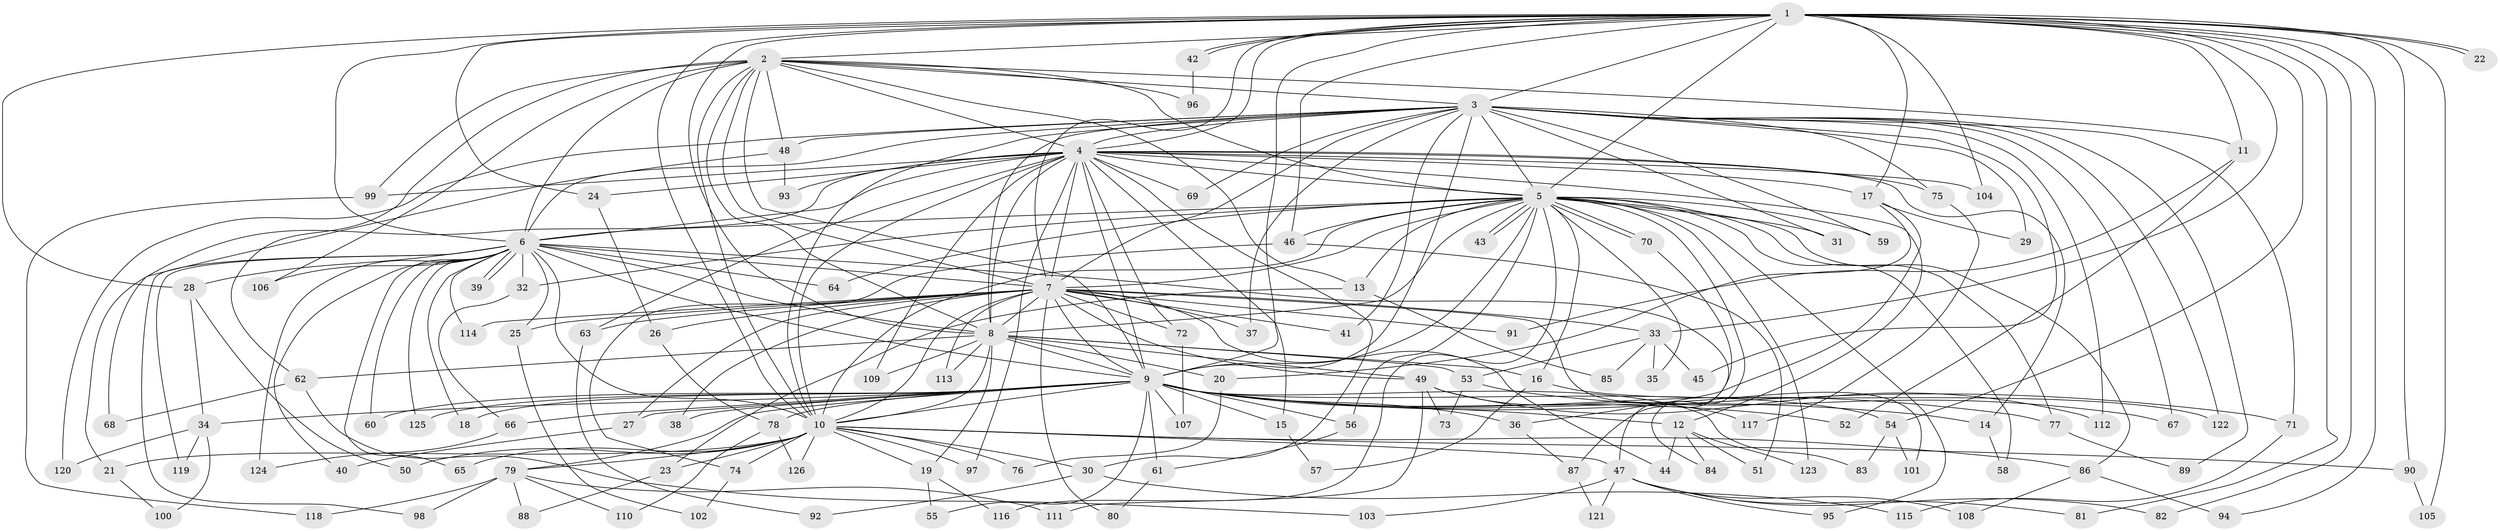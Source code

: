 // coarse degree distribution, {22: 0.01020408163265306, 13: 0.01020408163265306, 38: 0.01020408163265306, 41: 0.01020408163265306, 23: 0.01020408163265306, 21: 0.02040816326530612, 18: 0.01020408163265306, 4: 0.14285714285714285, 5: 0.04081632653061224, 2: 0.5306122448979592, 3: 0.14285714285714285, 1: 0.030612244897959183, 6: 0.02040816326530612, 8: 0.01020408163265306}
// Generated by graph-tools (version 1.1) at 2025/23/03/03/25 07:23:43]
// undirected, 126 vertices, 277 edges
graph export_dot {
graph [start="1"]
  node [color=gray90,style=filled];
  1;
  2;
  3;
  4;
  5;
  6;
  7;
  8;
  9;
  10;
  11;
  12;
  13;
  14;
  15;
  16;
  17;
  18;
  19;
  20;
  21;
  22;
  23;
  24;
  25;
  26;
  27;
  28;
  29;
  30;
  31;
  32;
  33;
  34;
  35;
  36;
  37;
  38;
  39;
  40;
  41;
  42;
  43;
  44;
  45;
  46;
  47;
  48;
  49;
  50;
  51;
  52;
  53;
  54;
  55;
  56;
  57;
  58;
  59;
  60;
  61;
  62;
  63;
  64;
  65;
  66;
  67;
  68;
  69;
  70;
  71;
  72;
  73;
  74;
  75;
  76;
  77;
  78;
  79;
  80;
  81;
  82;
  83;
  84;
  85;
  86;
  87;
  88;
  89;
  90;
  91;
  92;
  93;
  94;
  95;
  96;
  97;
  98;
  99;
  100;
  101;
  102;
  103;
  104;
  105;
  106;
  107;
  108;
  109;
  110;
  111;
  112;
  113;
  114;
  115;
  116;
  117;
  118;
  119;
  120;
  121;
  122;
  123;
  124;
  125;
  126;
  1 -- 2;
  1 -- 3;
  1 -- 4;
  1 -- 5;
  1 -- 6;
  1 -- 7;
  1 -- 8;
  1 -- 9;
  1 -- 10;
  1 -- 11;
  1 -- 17;
  1 -- 22;
  1 -- 22;
  1 -- 24;
  1 -- 28;
  1 -- 33;
  1 -- 42;
  1 -- 42;
  1 -- 46;
  1 -- 54;
  1 -- 81;
  1 -- 82;
  1 -- 90;
  1 -- 94;
  1 -- 104;
  1 -- 105;
  2 -- 3;
  2 -- 4;
  2 -- 5;
  2 -- 6;
  2 -- 7;
  2 -- 8;
  2 -- 9;
  2 -- 10;
  2 -- 11;
  2 -- 13;
  2 -- 48;
  2 -- 62;
  2 -- 96;
  2 -- 99;
  2 -- 106;
  3 -- 4;
  3 -- 5;
  3 -- 6;
  3 -- 7;
  3 -- 8;
  3 -- 9;
  3 -- 10;
  3 -- 29;
  3 -- 31;
  3 -- 37;
  3 -- 41;
  3 -- 45;
  3 -- 48;
  3 -- 59;
  3 -- 67;
  3 -- 69;
  3 -- 71;
  3 -- 75;
  3 -- 89;
  3 -- 112;
  3 -- 120;
  3 -- 122;
  4 -- 5;
  4 -- 6;
  4 -- 7;
  4 -- 8;
  4 -- 9;
  4 -- 10;
  4 -- 12;
  4 -- 14;
  4 -- 15;
  4 -- 17;
  4 -- 21;
  4 -- 24;
  4 -- 30;
  4 -- 63;
  4 -- 69;
  4 -- 72;
  4 -- 75;
  4 -- 93;
  4 -- 97;
  4 -- 99;
  4 -- 104;
  4 -- 109;
  5 -- 6;
  5 -- 7;
  5 -- 8;
  5 -- 9;
  5 -- 10;
  5 -- 13;
  5 -- 16;
  5 -- 31;
  5 -- 32;
  5 -- 35;
  5 -- 43;
  5 -- 43;
  5 -- 46;
  5 -- 56;
  5 -- 58;
  5 -- 59;
  5 -- 64;
  5 -- 70;
  5 -- 70;
  5 -- 77;
  5 -- 84;
  5 -- 86;
  5 -- 95;
  5 -- 116;
  5 -- 123;
  6 -- 7;
  6 -- 8;
  6 -- 9;
  6 -- 10;
  6 -- 18;
  6 -- 25;
  6 -- 28;
  6 -- 32;
  6 -- 39;
  6 -- 39;
  6 -- 40;
  6 -- 47;
  6 -- 60;
  6 -- 64;
  6 -- 65;
  6 -- 98;
  6 -- 106;
  6 -- 114;
  6 -- 119;
  6 -- 124;
  6 -- 125;
  7 -- 8;
  7 -- 9;
  7 -- 10;
  7 -- 25;
  7 -- 26;
  7 -- 27;
  7 -- 33;
  7 -- 37;
  7 -- 38;
  7 -- 41;
  7 -- 44;
  7 -- 49;
  7 -- 63;
  7 -- 72;
  7 -- 80;
  7 -- 91;
  7 -- 101;
  7 -- 113;
  7 -- 114;
  8 -- 9;
  8 -- 10;
  8 -- 16;
  8 -- 19;
  8 -- 20;
  8 -- 49;
  8 -- 53;
  8 -- 62;
  8 -- 109;
  8 -- 113;
  9 -- 10;
  9 -- 12;
  9 -- 14;
  9 -- 15;
  9 -- 18;
  9 -- 27;
  9 -- 34;
  9 -- 36;
  9 -- 38;
  9 -- 52;
  9 -- 54;
  9 -- 55;
  9 -- 56;
  9 -- 60;
  9 -- 61;
  9 -- 66;
  9 -- 71;
  9 -- 77;
  9 -- 78;
  9 -- 79;
  9 -- 83;
  9 -- 107;
  9 -- 125;
  10 -- 19;
  10 -- 21;
  10 -- 23;
  10 -- 30;
  10 -- 47;
  10 -- 50;
  10 -- 65;
  10 -- 74;
  10 -- 76;
  10 -- 79;
  10 -- 86;
  10 -- 90;
  10 -- 97;
  10 -- 126;
  11 -- 52;
  11 -- 91;
  12 -- 44;
  12 -- 51;
  12 -- 84;
  12 -- 123;
  13 -- 23;
  13 -- 85;
  14 -- 58;
  15 -- 57;
  16 -- 57;
  16 -- 122;
  17 -- 20;
  17 -- 29;
  17 -- 36;
  19 -- 55;
  19 -- 116;
  20 -- 76;
  21 -- 100;
  23 -- 88;
  24 -- 26;
  25 -- 102;
  26 -- 78;
  27 -- 40;
  28 -- 34;
  28 -- 50;
  30 -- 92;
  30 -- 115;
  32 -- 66;
  33 -- 35;
  33 -- 45;
  33 -- 53;
  33 -- 85;
  34 -- 100;
  34 -- 119;
  34 -- 120;
  36 -- 87;
  42 -- 96;
  46 -- 51;
  46 -- 74;
  47 -- 81;
  47 -- 82;
  47 -- 95;
  47 -- 103;
  47 -- 108;
  47 -- 121;
  48 -- 68;
  48 -- 93;
  49 -- 73;
  49 -- 111;
  49 -- 112;
  49 -- 117;
  53 -- 67;
  53 -- 73;
  54 -- 83;
  54 -- 101;
  56 -- 61;
  61 -- 80;
  62 -- 68;
  62 -- 103;
  63 -- 92;
  66 -- 124;
  70 -- 87;
  71 -- 115;
  72 -- 107;
  74 -- 102;
  75 -- 117;
  77 -- 89;
  78 -- 110;
  78 -- 126;
  79 -- 88;
  79 -- 98;
  79 -- 110;
  79 -- 111;
  79 -- 118;
  86 -- 94;
  86 -- 108;
  87 -- 121;
  90 -- 105;
  99 -- 118;
}
